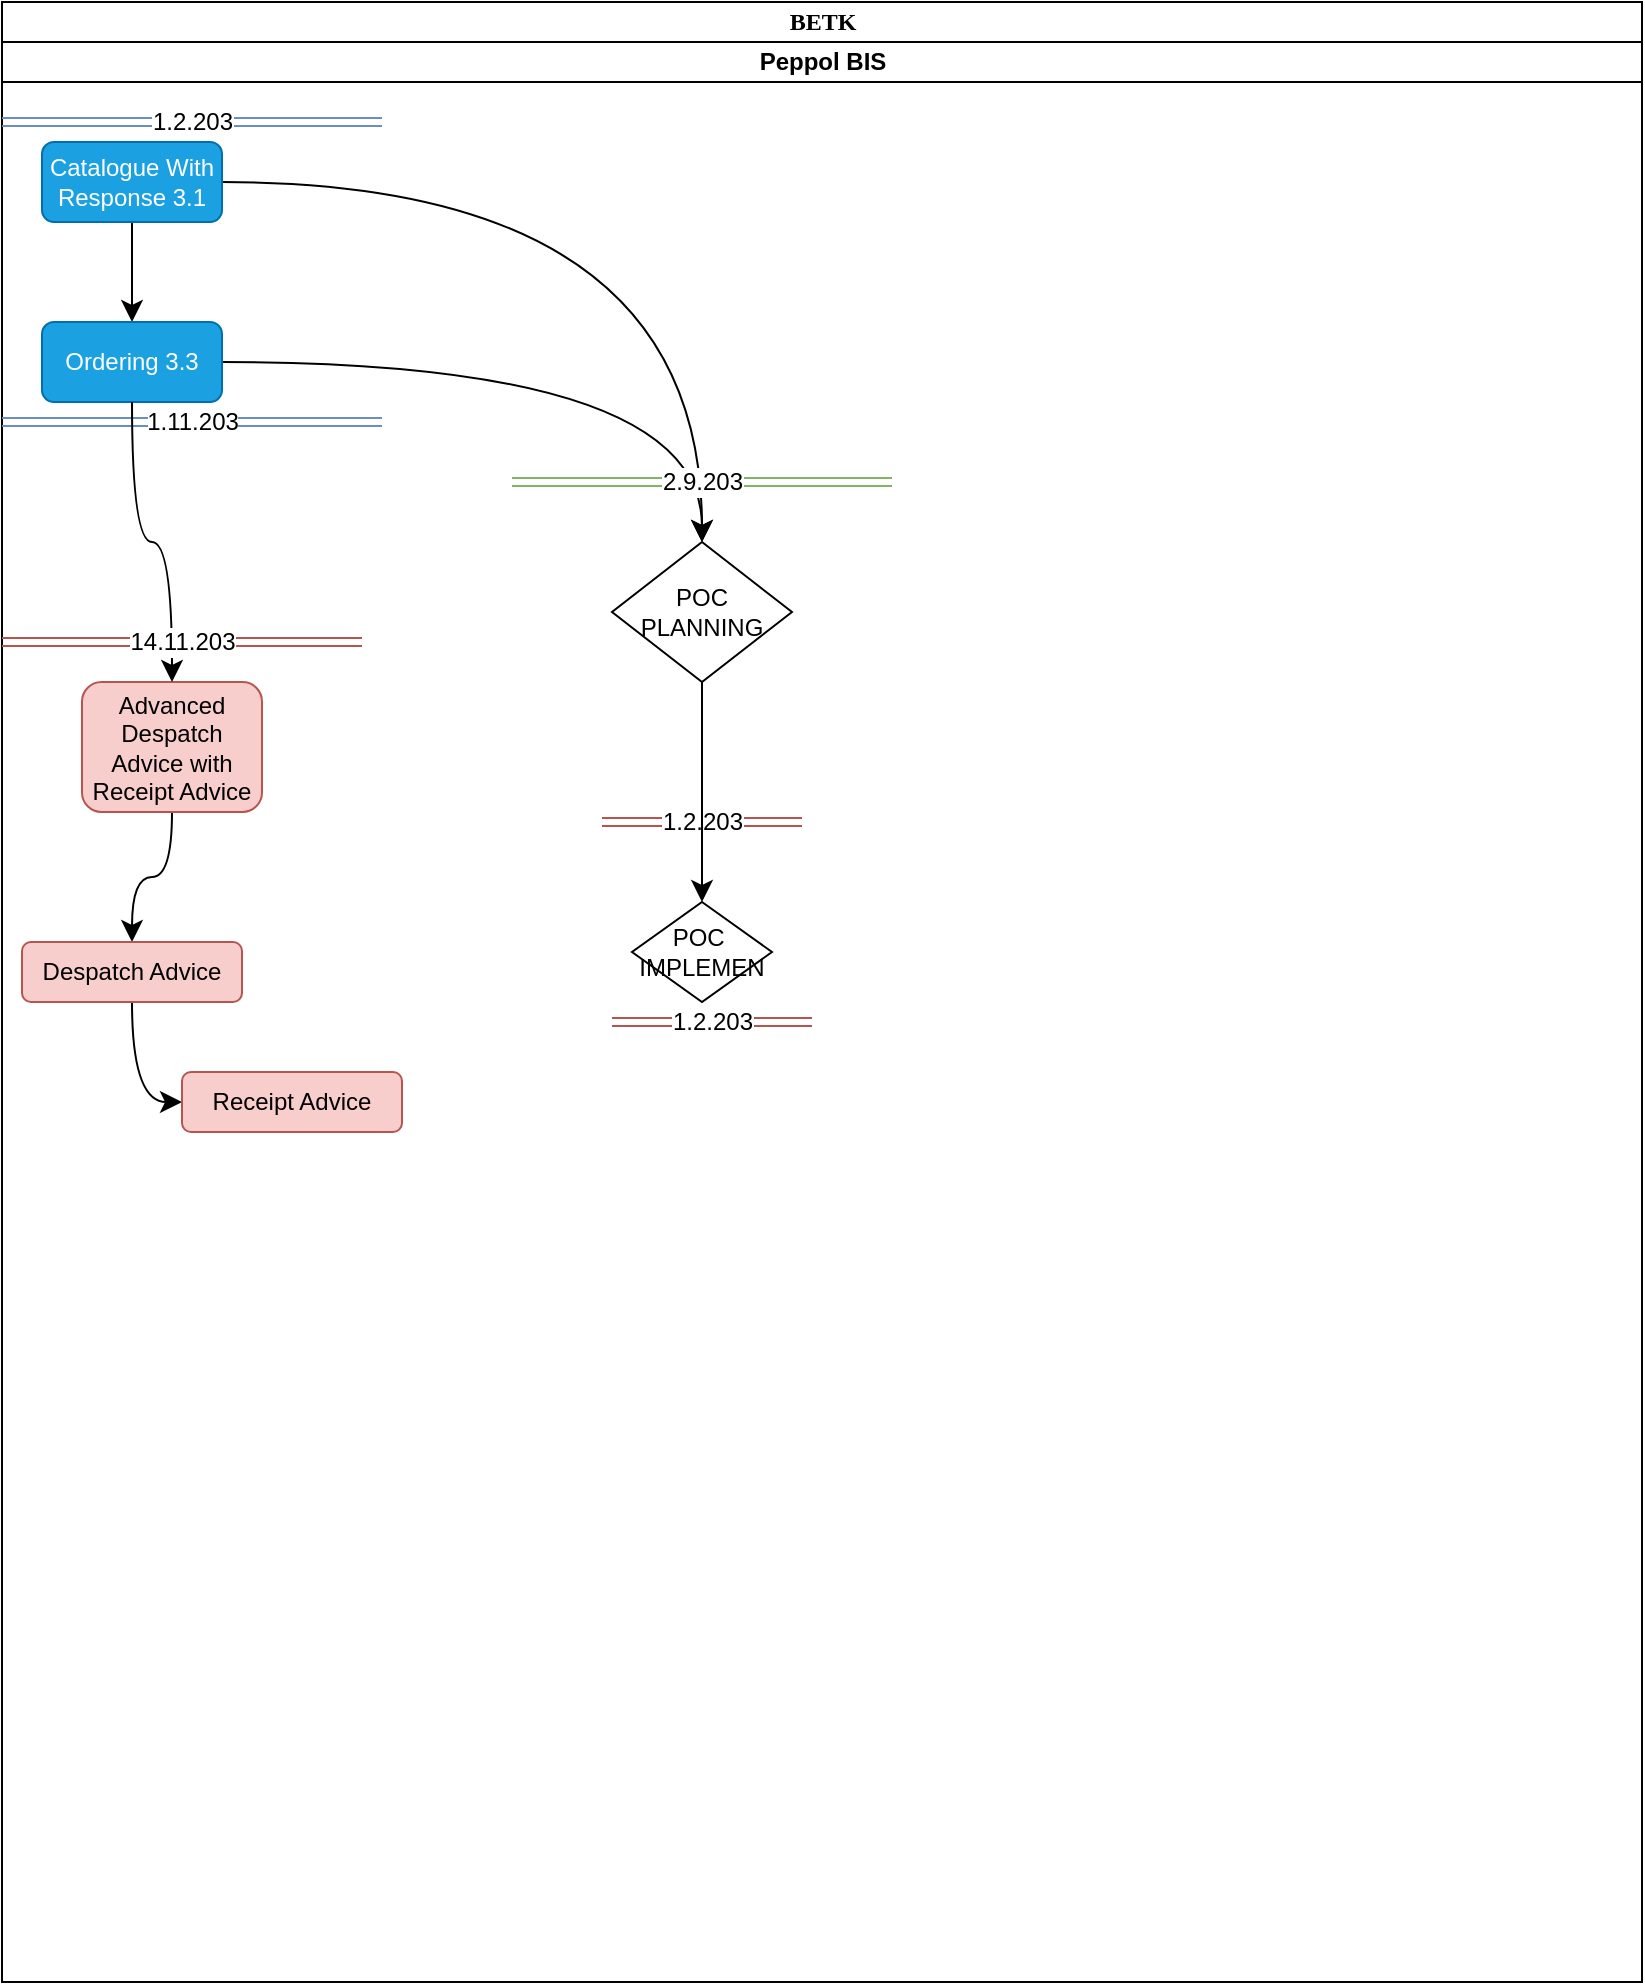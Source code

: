 <mxfile version="28.1.0">
  <diagram name="Page-1" id="0783ab3e-0a74-02c8-0abd-f7b4e66b4bec">
    <mxGraphModel dx="974" dy="1079" grid="1" gridSize="10" guides="1" tooltips="1" connect="1" arrows="1" fold="1" page="1" pageScale="1" pageWidth="1654" pageHeight="1169" background="none" math="0" shadow="0">
      <root>
        <mxCell id="0" />
        <mxCell id="1" parent="0" />
        <mxCell id="1c1d494c118603dd-1" value="BETK" style="swimlane;html=1;childLayout=stackLayout;startSize=20;rounded=0;shadow=0;comic=0;labelBackgroundColor=none;strokeWidth=1;fontFamily=Verdana;fontSize=12;align=center;" parent="1" vertex="1">
          <mxGeometry x="40" y="20" width="820" height="990" as="geometry" />
        </mxCell>
        <mxCell id="1c1d494c118603dd-2" value="Peppol BIS" style="swimlane;html=1;startSize=20;" parent="1c1d494c118603dd-1" vertex="1">
          <mxGeometry y="20" width="820" height="970" as="geometry" />
        </mxCell>
        <mxCell id="ov1N7ag6DKZ-0V74_zyp-7" style="edgeStyle=orthogonalEdgeStyle;rounded=0;orthogonalLoop=1;jettySize=auto;html=1;entryX=0.5;entryY=0;entryDx=0;entryDy=0;fontSize=12;startSize=8;endSize=8;curved=1;exitX=0.5;exitY=1;exitDx=0;exitDy=0;" parent="1c1d494c118603dd-2" source="ov1N7ag6DKZ-0V74_zyp-1" target="ov1N7ag6DKZ-0V74_zyp-6" edge="1">
          <mxGeometry relative="1" as="geometry">
            <mxPoint x="65.0" y="109.17" as="sourcePoint" />
          </mxGeometry>
        </mxCell>
        <mxCell id="ov1N7ag6DKZ-0V74_zyp-14" style="edgeStyle=orthogonalEdgeStyle;curved=1;rounded=0;orthogonalLoop=1;jettySize=auto;html=1;entryX=0.5;entryY=0;entryDx=0;entryDy=0;fontSize=12;startSize=8;endSize=8;" parent="1c1d494c118603dd-2" source="ov1N7ag6DKZ-0V74_zyp-1" target="ov1N7ag6DKZ-0V74_zyp-70" edge="1">
          <mxGeometry relative="1" as="geometry">
            <mxPoint x="65" y="240" as="targetPoint" />
          </mxGeometry>
        </mxCell>
        <mxCell id="ov1N7ag6DKZ-0V74_zyp-1" value="Catalogue With&lt;div&gt;Response 3.1&lt;/div&gt;" style="rounded=1;whiteSpace=wrap;html=1;fillColor=#1ba1e2;strokeColor=#006EAF;fontColor=#ffffff;" parent="1c1d494c118603dd-2" vertex="1">
          <mxGeometry x="20" y="50" width="90" height="40" as="geometry" />
        </mxCell>
        <mxCell id="ov1N7ag6DKZ-0V74_zyp-2" value="1.11.203" style="shape=link;html=1;rounded=0;fontSize=12;startSize=8;endSize=8;curved=1;fillColor=#dae8fc;strokeColor=#6c8ebf;" parent="1c1d494c118603dd-2" edge="1">
          <mxGeometry width="100" relative="1" as="geometry">
            <mxPoint y="190.0" as="sourcePoint" />
            <mxPoint x="190" y="190.0" as="targetPoint" />
          </mxGeometry>
        </mxCell>
        <mxCell id="ov1N7ag6DKZ-0V74_zyp-15" style="edgeStyle=orthogonalEdgeStyle;curved=1;rounded=0;orthogonalLoop=1;jettySize=auto;html=1;entryX=0.5;entryY=0;entryDx=0;entryDy=0;fontSize=12;startSize=8;endSize=8;exitX=1;exitY=0.5;exitDx=0;exitDy=0;" parent="1c1d494c118603dd-2" source="ov1N7ag6DKZ-0V74_zyp-6" target="ov1N7ag6DKZ-0V74_zyp-70" edge="1">
          <mxGeometry relative="1" as="geometry">
            <mxPoint x="65" y="240" as="targetPoint" />
          </mxGeometry>
        </mxCell>
        <mxCell id="ov1N7ag6DKZ-0V74_zyp-6" value="&lt;div&gt;Ordering 3.3&lt;/div&gt;" style="rounded=1;whiteSpace=wrap;html=1;fillColor=#1ba1e2;strokeColor=#006EAF;fontColor=#ffffff;" parent="1c1d494c118603dd-2" vertex="1">
          <mxGeometry x="20" y="140.0" width="90" height="40" as="geometry" />
        </mxCell>
        <mxCell id="vd2ycQLSVYX_bV4Vcwtc-2" value="" style="edgeStyle=orthogonalEdgeStyle;rounded=0;orthogonalLoop=1;jettySize=auto;html=1;fontSize=12;startSize=8;endSize=8;curved=1;" edge="1" parent="1c1d494c118603dd-2" source="ov1N7ag6DKZ-0V74_zyp-9" target="vd2ycQLSVYX_bV4Vcwtc-1">
          <mxGeometry relative="1" as="geometry" />
        </mxCell>
        <mxCell id="ov1N7ag6DKZ-0V74_zyp-9" value="Advanced Despatch Advice with Receipt Advice" style="rounded=1;whiteSpace=wrap;html=1;fillColor=#f8cecc;strokeColor=#b85450;" parent="1c1d494c118603dd-2" vertex="1">
          <mxGeometry x="40" y="320" width="90" height="65" as="geometry" />
        </mxCell>
        <mxCell id="ov1N7ag6DKZ-0V74_zyp-10" style="edgeStyle=orthogonalEdgeStyle;curved=1;rounded=0;orthogonalLoop=1;jettySize=auto;html=1;fontSize=12;startSize=8;endSize=8;entryX=0.5;entryY=0;entryDx=0;entryDy=0;exitX=0.5;exitY=1;exitDx=0;exitDy=0;" parent="1c1d494c118603dd-2" source="ov1N7ag6DKZ-0V74_zyp-6" target="ov1N7ag6DKZ-0V74_zyp-9" edge="1">
          <mxGeometry relative="1" as="geometry">
            <mxPoint x="85" y="300" as="targetPoint" />
          </mxGeometry>
        </mxCell>
        <mxCell id="ov1N7ag6DKZ-0V74_zyp-12" value="2.9.203" style="shape=link;html=1;rounded=0;fontSize=12;startSize=8;endSize=8;curved=1;fillColor=#d5e8d4;strokeColor=#82b366;" parent="1c1d494c118603dd-2" edge="1">
          <mxGeometry width="100" relative="1" as="geometry">
            <mxPoint x="255" y="220" as="sourcePoint" />
            <mxPoint x="445" y="220" as="targetPoint" />
          </mxGeometry>
        </mxCell>
        <mxCell id="ov1N7ag6DKZ-0V74_zyp-18" value="1.2.203" style="shape=link;html=1;rounded=0;fontSize=12;startSize=8;endSize=8;curved=1;fillColor=#f8cecc;strokeColor=#b85450;" parent="1c1d494c118603dd-2" edge="1">
          <mxGeometry width="100" relative="1" as="geometry">
            <mxPoint x="300" y="390" as="sourcePoint" />
            <mxPoint x="400" y="390" as="targetPoint" />
          </mxGeometry>
        </mxCell>
        <mxCell id="ov1N7ag6DKZ-0V74_zyp-19" value="14.11.203" style="shape=link;html=1;rounded=0;fontSize=12;startSize=8;endSize=8;curved=1;fillColor=#f8cecc;strokeColor=#b85450;" parent="1c1d494c118603dd-2" edge="1">
          <mxGeometry width="100" relative="1" as="geometry">
            <mxPoint y="300" as="sourcePoint" />
            <mxPoint x="180" y="300" as="targetPoint" />
          </mxGeometry>
        </mxCell>
        <mxCell id="ov1N7ag6DKZ-0V74_zyp-72" style="edgeStyle=none;curved=1;rounded=0;orthogonalLoop=1;jettySize=auto;html=1;entryX=0.5;entryY=0;entryDx=0;entryDy=0;fontSize=12;startSize=8;endSize=8;" parent="1c1d494c118603dd-2" source="ov1N7ag6DKZ-0V74_zyp-70" target="ov1N7ag6DKZ-0V74_zyp-71" edge="1">
          <mxGeometry relative="1" as="geometry" />
        </mxCell>
        <mxCell id="ov1N7ag6DKZ-0V74_zyp-70" value="POC&lt;div&gt;PLANNING&lt;/div&gt;" style="rhombus;whiteSpace=wrap;html=1;" parent="1c1d494c118603dd-2" vertex="1">
          <mxGeometry x="305" y="250" width="90" height="70" as="geometry" />
        </mxCell>
        <mxCell id="ov1N7ag6DKZ-0V74_zyp-71" value="POC&amp;nbsp;&lt;div&gt;IMPLEMEN&lt;/div&gt;" style="rhombus;whiteSpace=wrap;html=1;" parent="1c1d494c118603dd-2" vertex="1">
          <mxGeometry x="315" y="430" width="70" height="50" as="geometry" />
        </mxCell>
        <mxCell id="ov1N7ag6DKZ-0V74_zyp-73" value="1.2.203" style="shape=link;html=1;rounded=0;fontSize=12;startSize=8;endSize=8;curved=1;fillColor=#f8cecc;strokeColor=#b85450;" parent="1c1d494c118603dd-2" edge="1">
          <mxGeometry width="100" relative="1" as="geometry">
            <mxPoint x="305" y="490" as="sourcePoint" />
            <mxPoint x="405" y="490" as="targetPoint" />
          </mxGeometry>
        </mxCell>
        <mxCell id="tsWJ6s4taVNARHcV3OjV-2" value="1.2.203" style="shape=link;html=1;rounded=0;fontSize=12;startSize=8;endSize=8;curved=1;fillColor=#dae8fc;strokeColor=#6c8ebf;" parent="1c1d494c118603dd-2" edge="1">
          <mxGeometry width="100" relative="1" as="geometry">
            <mxPoint y="40" as="sourcePoint" />
            <mxPoint x="190" y="40" as="targetPoint" />
          </mxGeometry>
        </mxCell>
        <mxCell id="vd2ycQLSVYX_bV4Vcwtc-4" style="edgeStyle=orthogonalEdgeStyle;curved=1;rounded=0;orthogonalLoop=1;jettySize=auto;html=1;entryX=0;entryY=0.5;entryDx=0;entryDy=0;fontSize=12;startSize=8;endSize=8;" edge="1" parent="1c1d494c118603dd-2" source="vd2ycQLSVYX_bV4Vcwtc-1" target="vd2ycQLSVYX_bV4Vcwtc-3">
          <mxGeometry relative="1" as="geometry" />
        </mxCell>
        <mxCell id="vd2ycQLSVYX_bV4Vcwtc-1" value="Despatch Advice" style="whiteSpace=wrap;html=1;fillColor=#f8cecc;strokeColor=#b85450;rounded=1;" vertex="1" parent="1c1d494c118603dd-2">
          <mxGeometry x="10" y="450" width="110" height="30" as="geometry" />
        </mxCell>
        <mxCell id="vd2ycQLSVYX_bV4Vcwtc-3" value="Receipt Advice" style="whiteSpace=wrap;html=1;fillColor=#f8cecc;strokeColor=#b85450;rounded=1;" vertex="1" parent="1c1d494c118603dd-2">
          <mxGeometry x="90" y="515" width="110" height="30" as="geometry" />
        </mxCell>
      </root>
    </mxGraphModel>
  </diagram>
</mxfile>
